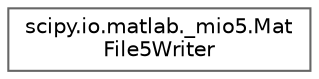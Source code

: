 digraph "Graphical Class Hierarchy"
{
 // LATEX_PDF_SIZE
  bgcolor="transparent";
  edge [fontname=Helvetica,fontsize=10,labelfontname=Helvetica,labelfontsize=10];
  node [fontname=Helvetica,fontsize=10,shape=box,height=0.2,width=0.4];
  rankdir="LR";
  Node0 [id="Node000000",label="scipy.io.matlab._mio5.Mat\lFile5Writer",height=0.2,width=0.4,color="grey40", fillcolor="white", style="filled",URL="$df/d6b/classscipy_1_1io_1_1matlab_1_1__mio5_1_1MatFile5Writer.html",tooltip=" "];
}
